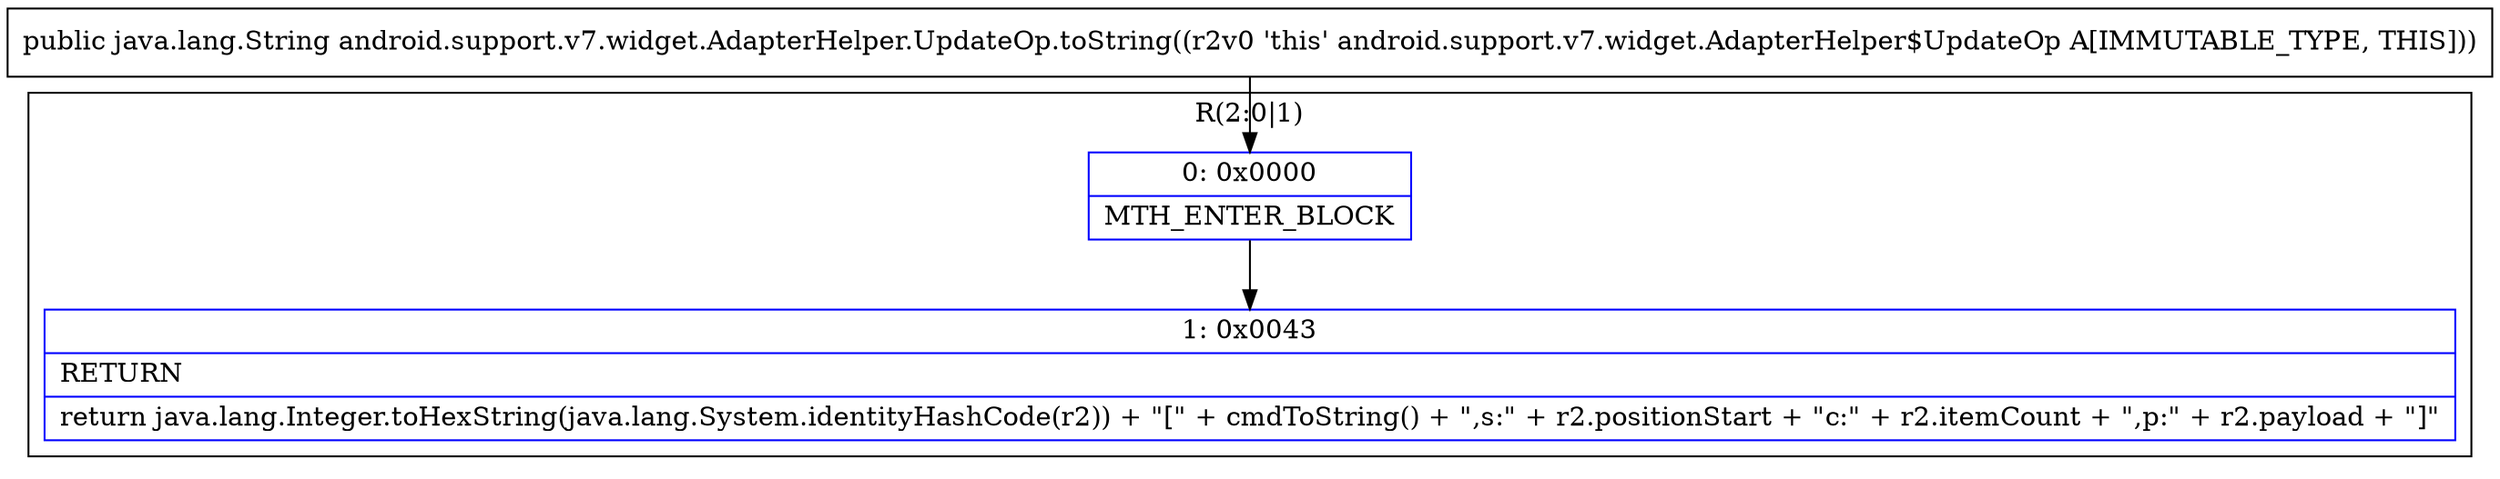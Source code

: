 digraph "CFG forandroid.support.v7.widget.AdapterHelper.UpdateOp.toString()Ljava\/lang\/String;" {
subgraph cluster_Region_1925195562 {
label = "R(2:0|1)";
node [shape=record,color=blue];
Node_0 [shape=record,label="{0\:\ 0x0000|MTH_ENTER_BLOCK\l}"];
Node_1 [shape=record,label="{1\:\ 0x0043|RETURN\l|return java.lang.Integer.toHexString(java.lang.System.identityHashCode(r2)) + \"[\" + cmdToString() + \",s:\" + r2.positionStart + \"c:\" + r2.itemCount + \",p:\" + r2.payload + \"]\"\l}"];
}
MethodNode[shape=record,label="{public java.lang.String android.support.v7.widget.AdapterHelper.UpdateOp.toString((r2v0 'this' android.support.v7.widget.AdapterHelper$UpdateOp A[IMMUTABLE_TYPE, THIS])) }"];
MethodNode -> Node_0;
Node_0 -> Node_1;
}

